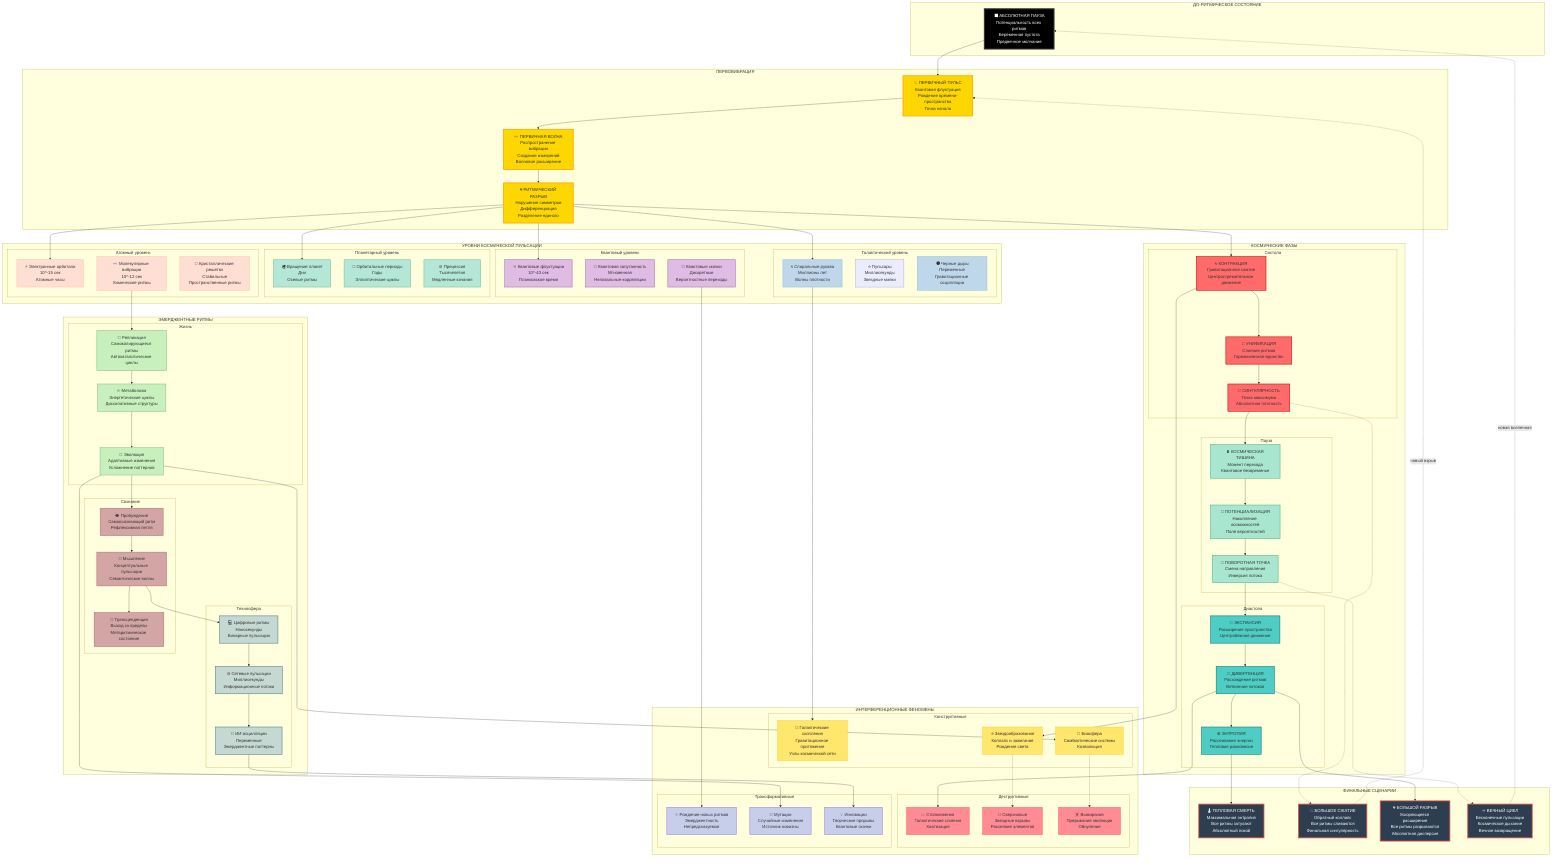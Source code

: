 graph TB
    subgraph "ДО-РИТМИЧЕСКОЕ СОСТОЯНИЕ"
        VOID["⬛ АБСОЛЮТНАЯ ПАУЗА<br/>Потенциальность всех ритмов<br/>Беременная пустота<br/>Предвечное молчание"]
    end
    
    subgraph "ПЕРВОВИБРАЦИЯ"
        BANG["💥 ПЕРВИЧНЫЙ ПУЛЬС<br/>Квантовая флуктуация<br/>Рождение времени-пространства<br/>Точка начала"]
        WAVE["〰️ ПЕРВИЧНАЯ ВОЛНА<br/>Распространение вибрации<br/>Создание измерений<br/>Волновое расширение"]
        BREAK["💔 РИТМИЧЕСКИЙ РАЗРЫВ<br/>Нарушение симметрии<br/>Дифференциация<br/>Разделение единого"]
    end
    
    subgraph "КОСМИЧЕСКИЕ ФАЗЫ"
        subgraph "Систола"
            CON["🌀 КОНТРАКЦИЯ<br/>Гравитационное сжатие<br/>Центростремительное движение"]
            UNI["🎯 УНИФИКАЦИЯ<br/>Слияние ритмов<br/>Гармоническое единство"]
            SIN["💫 СИНГУЛЯРНОСТЬ<br/>Точка максимума<br/>Абсолютная плотность"]
        end
        
        subgraph "Пауза"
            STIL["⏸️ КОСМИЧЕСКАЯ ТИШИНА<br/>Момент перехода<br/>Квантовое безвременье"]
            POT["🔮 ПОТЕНЦИАЛИЗАЦИЯ<br/>Накопление возможностей<br/>Поле вероятностей"]
            TURN["🔄 ПОВОРОТНАЯ ТОЧКА<br/>Смена направления<br/>Инверсия потока"]
        end
        
        subgraph "Диастола"
            EXP["💨 ЭКСПАНСИЯ<br/>Расширение пространства<br/>Центробежное движение"]
            DIV["🌌 ДИВЕРГЕНЦИЯ<br/>Расхождение ритмов<br/>Ветвление потоков"]
            ENT["❄️ ЭНТРОПИЯ<br/>Рассеивание энергии<br/>Тепловое равновесие"]
        end
    end
    
    subgraph "УРОВНИ КОСМИЧЕСКОЙ ПУЛЬСАЦИИ"
        subgraph "Квантовый уровень"
            QF["⚛️ Квантовые флуктуации<br/>10^-43 сек<br/>Планковское время"]
            QE["🌊 Квантовая запутанность<br/>Мгновенная<br/>Нелокальные корреляции"]
            QC["🎲 Квантовые скачки<br/>Дискретные<br/>Вероятностные переходы"]
        end
        
        subgraph "Атомный уровень"
            EL["⚡ Электронные орбитали<br/>10^-15 сек<br/>Атомные часы"]
            VI["〰️ Молекулярные вибрации<br/>10^-12 сек<br/>Химические ритмы"]
            CR["💎 Кристаллические решетки<br/>Стабильные<br/>Пространственные ритмы"]
        end
        
        subgraph "Планетарный уровень"
            ROT["🌍 Вращение планет<br/>Дни<br/>Осевые ритмы"]
            ORB["🌙 Орбитальные периоды<br/>Годы<br/>Эллиптические циклы"]
            PRE["🌐 Прецессия<br/>Тысячелетия<br/>Медленные качания"]
        end
        
        subgraph "Галактический уровень"
            SPR["🌀 Спиральные рукава<br/>Миллионы лет<br/>Волны плотности"]
            PSR["⭐ Пульсары<br/>Миллисекунды<br/>Звездные маяки"]
            BH["⚫ Черные дыры<br/>Переменные<br/>Гравитационные осцилляции"]
        end
    end
    
    subgraph "ЭМЕРДЖЕНТНЫЕ РИТМЫ"
        subgraph "Жизнь"
            REP["🧬 Репликация<br/>Самокопирующиеся ритмы<br/>Автокаталитические циклы"]
            MET2["🔥 Метаболизм<br/>Энергетические циклы<br/>Диссипативные структуры"]
            EVO["🌱 Эволюция<br/>Адаптивные изменения<br/>Усложнение паттернов"]
        end
        
        subgraph "Сознание"
            AWA["👁️ Пробуждение<br/>Самоосознающий ритм<br/>Рефлексивная петля"]
            THO["💭 Мышление<br/>Концептуальные пульсации<br/>Семантические волны"]
            TRA3["🌟 Трансценденция<br/>Выход за пределы<br/>Метаритмическое состояние"]
        end
        
        subgraph "Техносфера"
            DIG["💻 Цифровые ритмы<br/>Наносекунды<br/>Бинарные пульсации"]
            NET["🌐 Сетевые пульсации<br/>Миллисекунды<br/>Информационные потоки"]
            AI["🤖 ИИ-осцилляции<br/>Переменные<br/>Эмерджентные паттерны"]
        end
    end
    
    subgraph "ИНТЕРФЕРЕНЦИОННЫЕ ФЕНОМЕНЫ"
        subgraph "Конструктивные"
            GAL["🌌 Галактические скопления<br/>Гравитационное притяжение<br/>Узлы космической сети"]
            STA["⭐ Звездообразование<br/>Коллапс и зажигание<br/>Рождение света"]
            LIF["🌿 Биосфера<br/>Симбиотические системы<br/>Коэволюция"]
        end
        
        subgraph "Деструктивные"
            COL["💥 Столкновения<br/>Галактические слияния<br/>Хаотизация"]
            SUP["🌟 Сверхновые<br/>Звездные взрывы<br/>Рассеяние элементов"]
            EXT["☠️ Вымирания<br/>Прерывание эволюции<br/>Обнуление"]
        end
        
        subgraph "Трансформативные"
            BIR["✨ Рождение новых ритмов<br/>Эмерджентность<br/>Непредсказуемое"]
            MUT["🧬 Мутации<br/>Случайные изменения<br/>Источник новизны"]
            INN["💡 Инновации<br/>Творческие прорывы<br/>Квантовые скачки"]
        end
    end
    
    subgraph "ФИНАЛЬНЫЕ СЦЕНАРИИ"
        HEAT["🌡️ ТЕПЛОВАЯ СМЕРТЬ<br/>Максимальная энтропия<br/>Все ритмы затухают<br/>Абсолютный покой"]
        CRUNCH["💥 БОЛЬШОЕ СЖАТИЕ<br/>Обратный коллапс<br/>Все ритмы сливаются<br/>Финальная сингулярность"]
        RIP["💔 БОЛЬШОЙ РАЗРЫВ<br/>Ускоряющееся расширение<br/>Все ритмы разрываются<br/>Абсолютная дисперсия"]
        CYCLE["♾️ ВЕЧНЫЙ ЦИКЛ<br/>Бесконечные пульсации<br/>Космическое дыхание<br/>Вечное возвращение"]
    end
    
    %% Основной поток
    VOID --> BANG
    BANG --> WAVE
    WAVE --> BREAK
    
    %% Космические фазы
    BREAK --> CON
    CON --> UNI
    UNI --> SIN
    SIN --> STIL
    STIL --> POT
    POT --> TURN
    TURN --> EXP
    EXP --> DIV
    DIV --> ENT
    
    %% Уровни возникают из разрыва
    BREAK --> QF
    BREAK --> EL
    BREAK --> ROT
    BREAK --> SPR
    
    %% Эмерджентность
    VI --> REP
    REP --> MET2
    MET2 --> EVO
    EVO --> AWA
    AWA --> THO
    THO --> TRA3
    THO --> DIG
    DIG --> NET
    NET --> AI
    
    %% Интерференции
    SPR --> GAL
    CON --> STA
    EVO --> LIF
    DIV --> COL
    STA -.-> SUP
    LIF -.-> EXT
    QC --> BIR
    EVO --> MUT
    AI --> INN
    
    %% Финалы
    ENT --> HEAT
    SIN -.-> CRUNCH
    DIV --> RIP
    TURN -.-> CYCLE
    
    %% Циклическая связь
    CYCLE -.->|"новая вселенная"| VOID
    CRUNCH -.->|"новый взрыв"| BANG
    
    %% Стилизация
    classDef void fill:#000000,color:#FFFFFF,stroke:#333333,stroke-width:4px
    classDef birth fill:#FFD700,stroke:#FFA500,stroke-width:3px
    classDef systole fill:#FF6B6B,stroke:#CC0000,stroke-width:2px
    classDef pause fill:#A8E6CF,stroke:#52B788,stroke-width:2px
    classDef diastole fill:#4ECDC4,stroke:#007772,stroke-width:2px
    classDef quantum fill:#E0BBE4,stroke:#957DAD,stroke-width:2px
    classDef atomic fill:#FFDFD3,stroke:#FEC8A7,stroke-width:2px
    classDef planetary fill:#B4E7D5,stroke:#77BFA3,stroke-width:2px
    classDef galactic fill:#BFD7EA,stroke:#98C1D9,stroke-width:2px
    classDef life fill:#C7F0BD,stroke:#8FBC8F,stroke-width:2px
    classDef consciousness fill:#D4A5A5,stroke:#A8736D,stroke-width:2px
    classDef tech fill:#C5D8D1,stroke:#4D7C8A,stroke-width:2px
    classDef constructive fill:#FFE66D,stroke:#FFD23F,stroke-width:2px
    classDef destructive fill:#FF8B94,stroke:#FF6B6B,stroke-width:2px
    classDef transformative fill:#C7CEEA,stroke:#A683E3,stroke-width:2px
    classDef final fill:#2C3E50,color:#FFFFFF,stroke:#E74C3C,stroke-width:3px
    
    class VOID void
    class BANG,WAVE,BREAK birth
    class CON,UNI,SIN systole
    class STIL,POT,TURN pause
    class EXP,DIV,ENT diastole
    class QF,QE,QC quantum
    class EL,VI,CR atomic
    class ROT,ORB,PRE planetary
    class SPR,PUL2,BH galactic
    class REP,MET2,EVO life
    class AWA,THO,TRA3 consciousness
    class DIG,NET,AI tech
    class GAL,STA,LIF constructive
    class COL,SUP,EXT destructive
    class BIR,MUT,INN transformative
    class HEAT,CRUNCH,RIP,CYCLE final